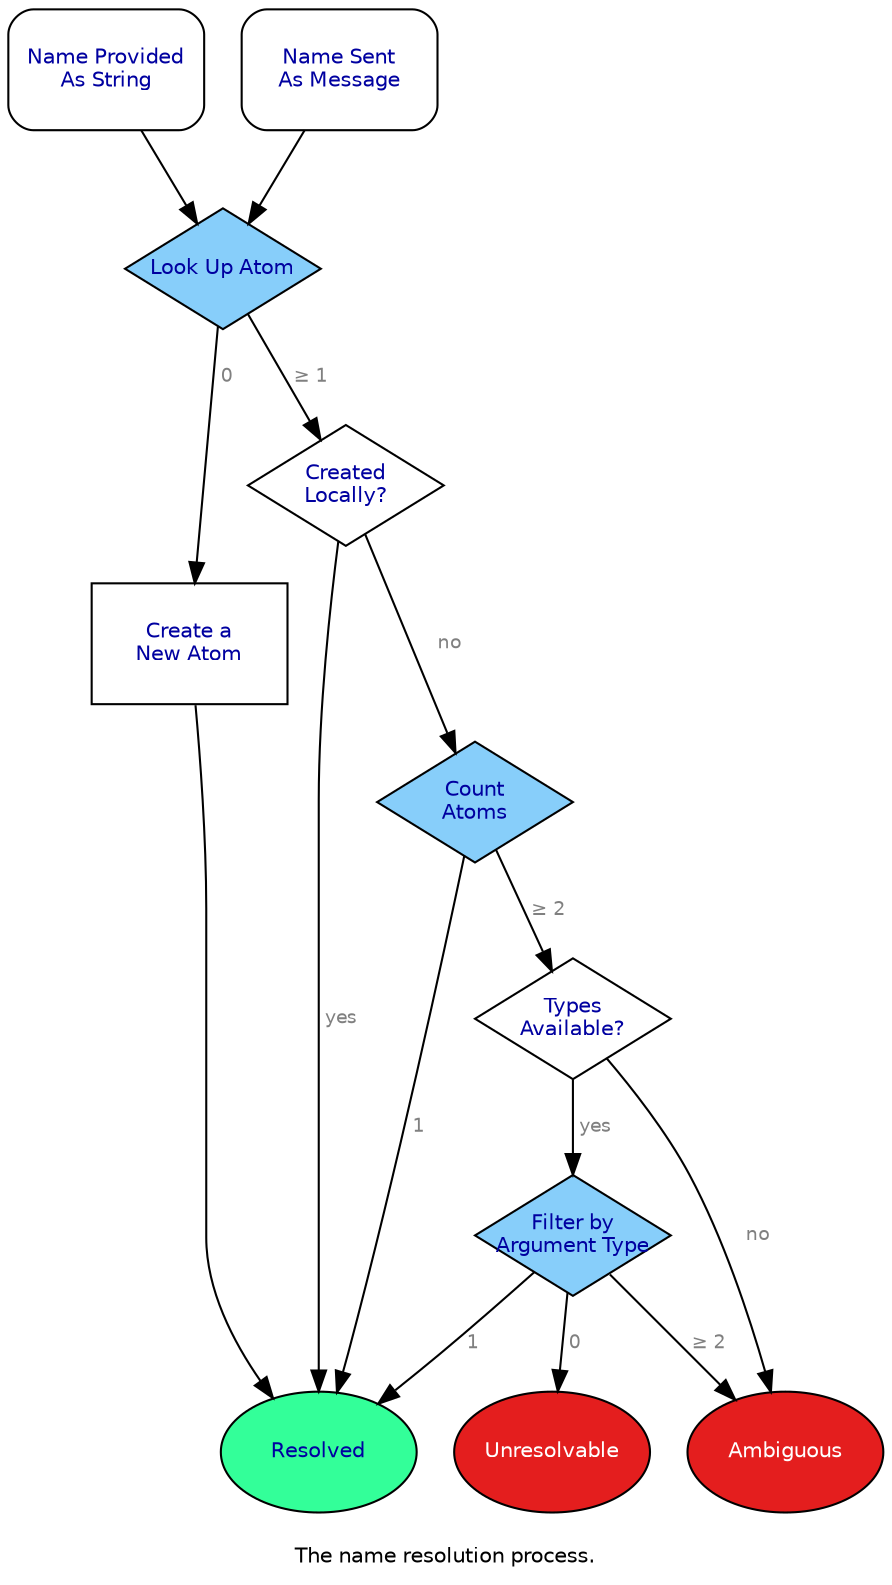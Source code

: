 strict digraph "Name resolution"
{
	label="\nThe name resolution process."
	labelloc="bottom";
	labeljust="center";
	fontname="Helvetica";
	fontsize="10";
	fontcolor="#000000";
	rankdir="TB";

	node
	[
		fixedsize="true",
		width="1.3",
		height="0.8",
		fontname="Helvetica",
		fontsize="10",
		fontcolor="#0000A0",
		target="_top"
	];
	edge
	[
		fontname="Helvetica",
		fontsize="9",
		fontcolor="#808080"
	];

	stringProvided
	[
		label="Name Provided\nAs String",
		tooltip="The name is provided as a string to a method that performs name resolution.",
		shape="record",
		style="rounded",
		href="/about-avail/documentation/modules/name-resolution.html#stringProvided"
	];
	parse
	[
		label="Name Sent\nAs Message",
		tooltip="The compiler parses the name from a lexical expression in the module body.",
		shape="record",
		style="rounded",
		href="/about-avail/documentation/modules/name-resolution.html#parse"
	];
	lookup
	[
		label="Look Up Atom",
		tooltip="Use the name to look up the set of candidate atoms in the module's internal directory of visible names.",
		shape="diamond",
		style="filled",
		fillcolor="#87cefa",
		href="/about-avail/documentation/modules/name-resolution.html#lookup"
	];
	create
	[
		label="Create a\nNew Atom",
		tooltip="Create a new atom and associate it with the name.",
		shape="box",
		href="/about-avail/documentation/modules/name-resolution.html#create"
	];
	isNew
	[
		label="Created\nLocally?",
		tooltip="Is the name mentioned in the introduced names section of the resolving module?",
		shape="diamond",
		href="/about-avail/documentation/modules/name-resolution.html#isNew"
	];
	howMany
	[
		label="Count\nAtoms",
		tooltip="How many atoms are associated with the name?",
		shape="diamond",
		style="filled",
		fillcolor="#87cefa",
		href="/about-avail/documentation/modules/name-resolution.html#howMany"
	];
	typeInfo
	[
		label="Types\nAvailable?",
		tooltip="Is type information available? This will be true at the call site of a name, or during the reflective lookup of a method definition using \"method definition of_for\".",
		shape="diamond",
		href="/about-avail/documentation/modules/name-resolution.html#typeInfo"
	];
	filter
	[
		label="Filter by\nArgument Type",
		tooltip="Filter the candidate atoms by using available argument type information. This is only possible for atoms with attached methods.",
		shape="diamond",
		style="filled",
		fillcolor="#87cefa",
		href="/about-avail/documentation/modules/name-resolution.html#filter"
	];
	resolved
	[
		label="Resolved",
		tooltip="Name resolution succeeded. Proceed using the resolved atom.",
		shape="ellipse",
		style="filled",
		fillcolor="#33ff99"
	];
	unresolvable
	[
		label="Unresolvable",
		tooltip="The name does not occur in the module's internal directory of visible names. Report failure.",
		shape="ellipse",
		style="filled",
		fillcolor="#e41e1e",
		fontcolor="#ffffff"
	];
	ambiguous
	[
		label="Ambiguous",
		tooltip="Even after considering available type information, the name corresponds to more than one visible atom. Report failure.",
		shape="ellipse",
		style="filled",
		fillcolor="#e41e1e",
		fontcolor="#ffffff"
	];

	stringProvided -> lookup;
	parse -> lookup;
	lookup -> create [label=" 0"];
	lookup -> isNew [label=" &ge; 1"];
	create -> resolved;
	isNew -> resolved [label=" yes"];
	isNew -> howMany [label=" no"];
	howMany -> resolved [label=" 1"];
	howMany -> typeInfo [label=" &ge; 2"];
	typeInfo -> filter [label=" yes"];
	typeInfo -> ambiguous [label=" no"];
	filter -> unresolvable [label=" 0"];
	filter -> resolved [label=" 1"];
	filter -> ambiguous [label=" &ge; 2"];
}
